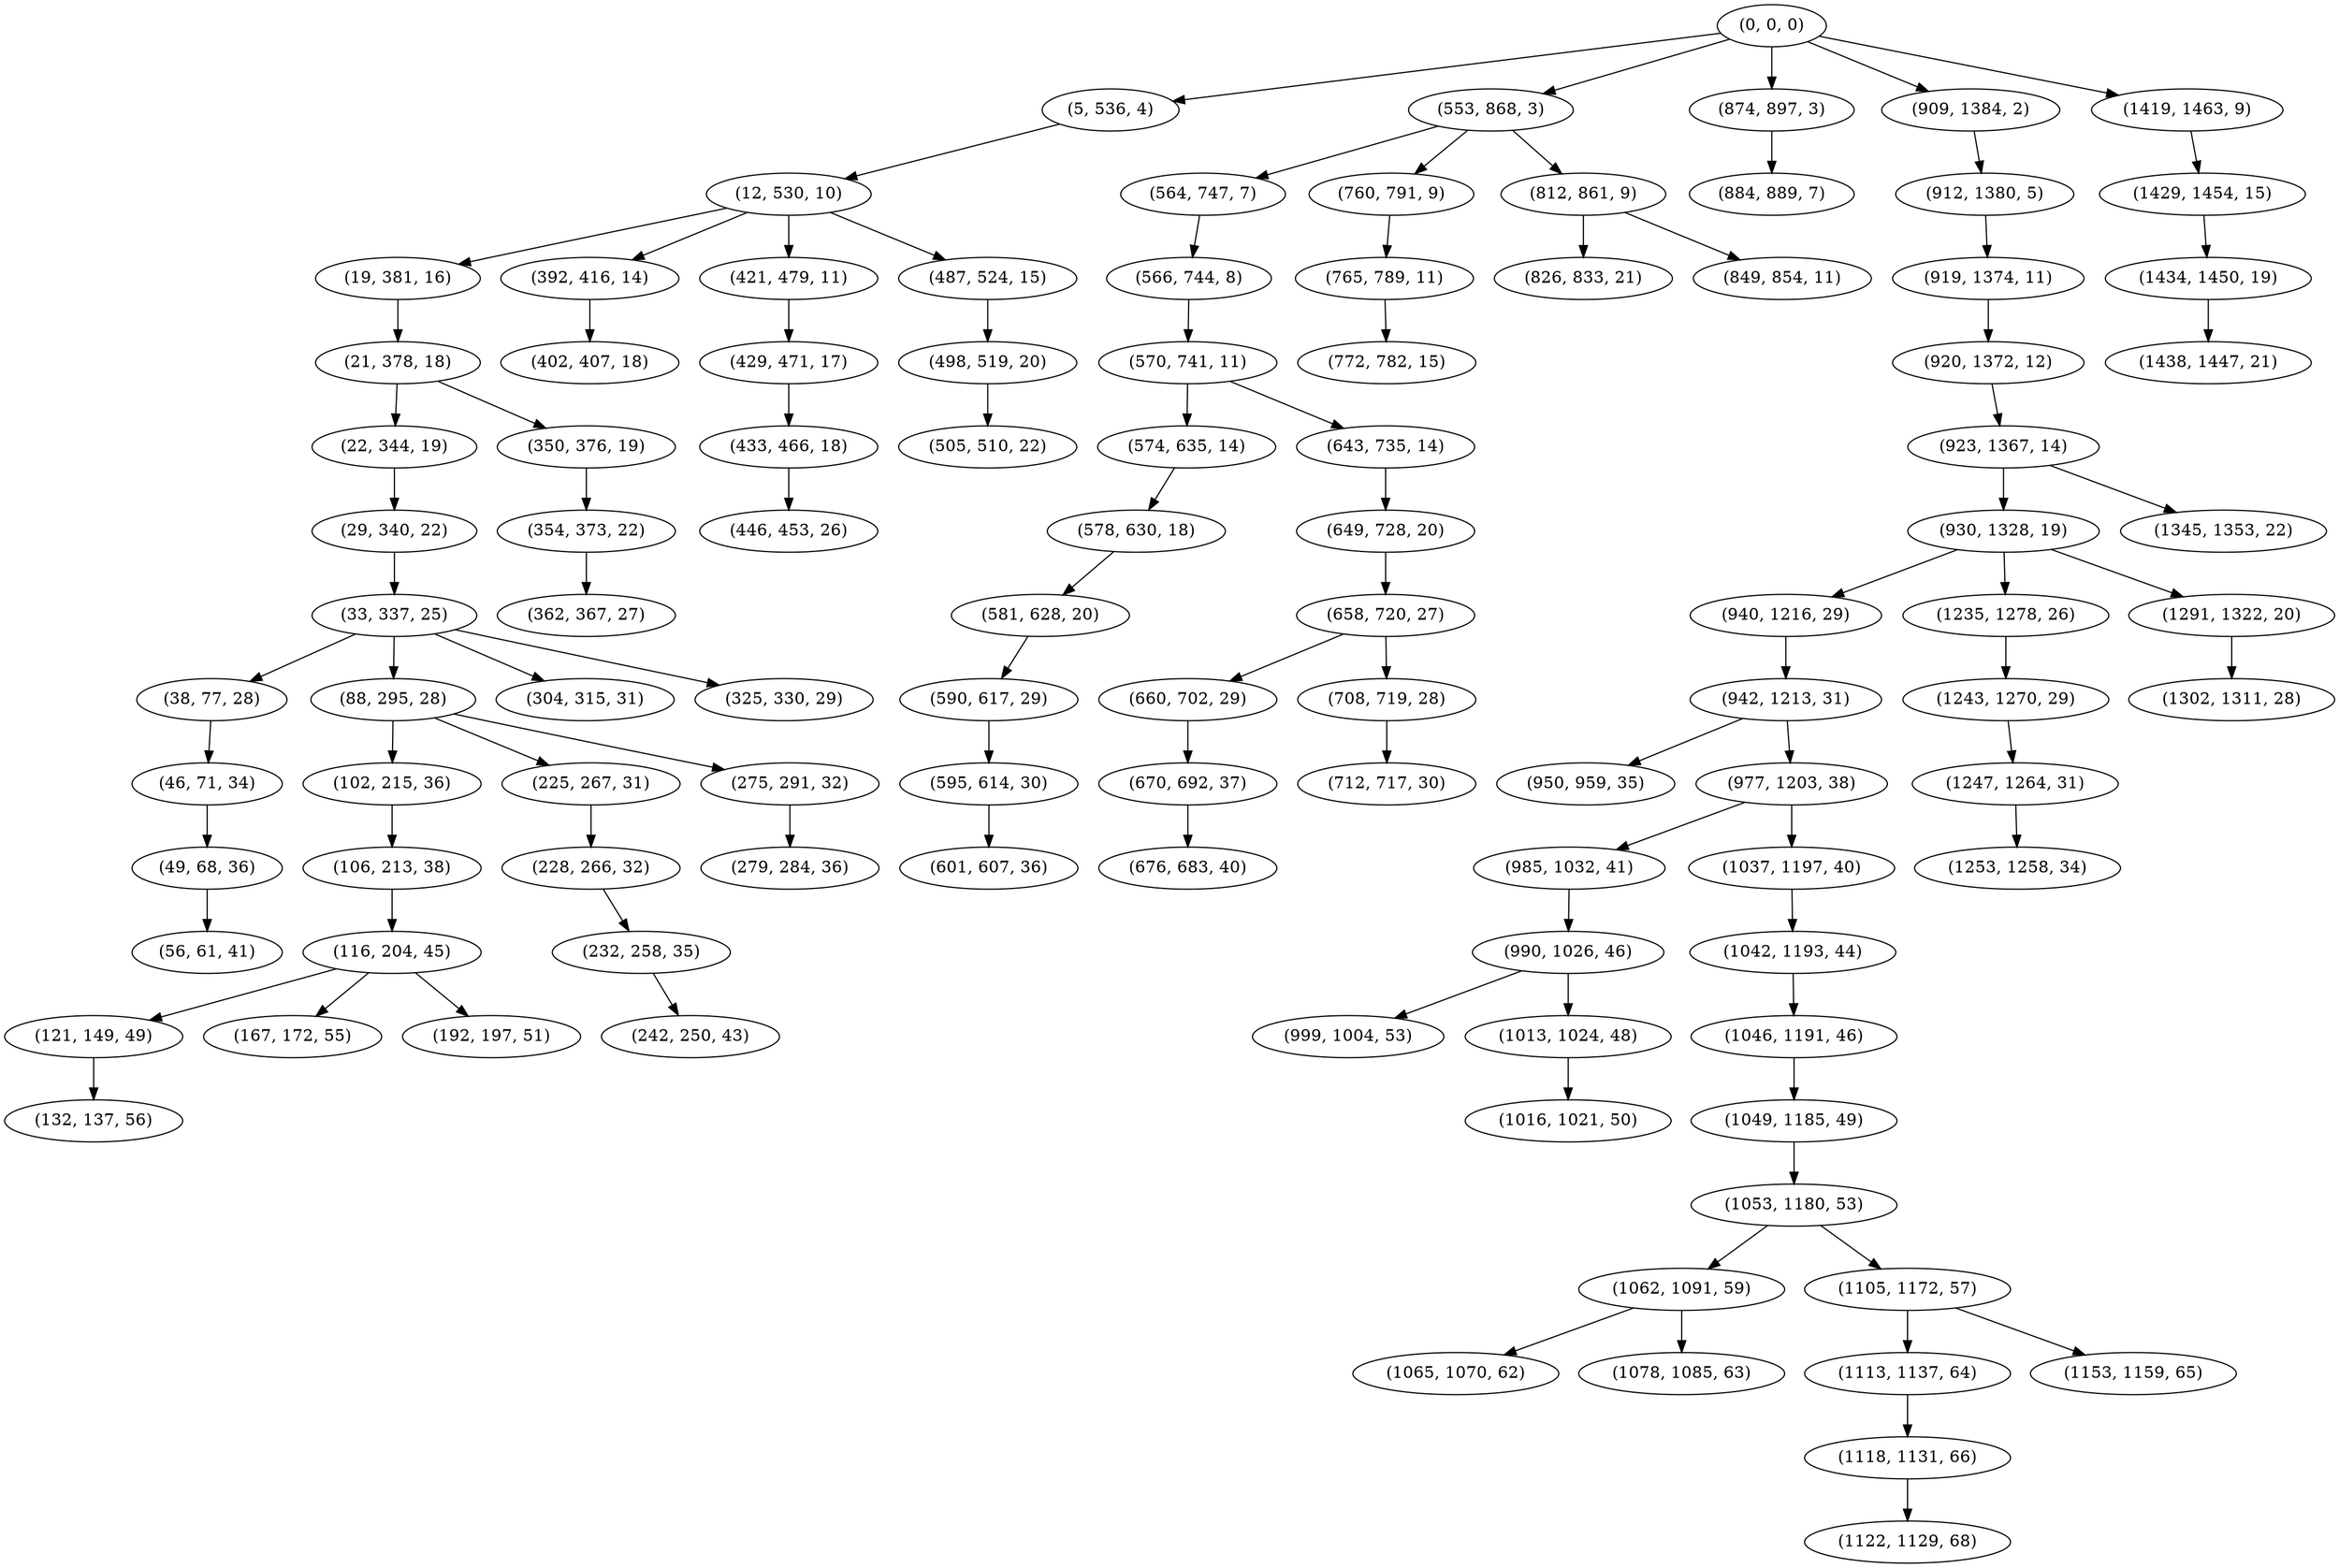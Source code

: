 digraph tree {
    "(0, 0, 0)";
    "(5, 536, 4)";
    "(12, 530, 10)";
    "(19, 381, 16)";
    "(21, 378, 18)";
    "(22, 344, 19)";
    "(29, 340, 22)";
    "(33, 337, 25)";
    "(38, 77, 28)";
    "(46, 71, 34)";
    "(49, 68, 36)";
    "(56, 61, 41)";
    "(88, 295, 28)";
    "(102, 215, 36)";
    "(106, 213, 38)";
    "(116, 204, 45)";
    "(121, 149, 49)";
    "(132, 137, 56)";
    "(167, 172, 55)";
    "(192, 197, 51)";
    "(225, 267, 31)";
    "(228, 266, 32)";
    "(232, 258, 35)";
    "(242, 250, 43)";
    "(275, 291, 32)";
    "(279, 284, 36)";
    "(304, 315, 31)";
    "(325, 330, 29)";
    "(350, 376, 19)";
    "(354, 373, 22)";
    "(362, 367, 27)";
    "(392, 416, 14)";
    "(402, 407, 18)";
    "(421, 479, 11)";
    "(429, 471, 17)";
    "(433, 466, 18)";
    "(446, 453, 26)";
    "(487, 524, 15)";
    "(498, 519, 20)";
    "(505, 510, 22)";
    "(553, 868, 3)";
    "(564, 747, 7)";
    "(566, 744, 8)";
    "(570, 741, 11)";
    "(574, 635, 14)";
    "(578, 630, 18)";
    "(581, 628, 20)";
    "(590, 617, 29)";
    "(595, 614, 30)";
    "(601, 607, 36)";
    "(643, 735, 14)";
    "(649, 728, 20)";
    "(658, 720, 27)";
    "(660, 702, 29)";
    "(670, 692, 37)";
    "(676, 683, 40)";
    "(708, 719, 28)";
    "(712, 717, 30)";
    "(760, 791, 9)";
    "(765, 789, 11)";
    "(772, 782, 15)";
    "(812, 861, 9)";
    "(826, 833, 21)";
    "(849, 854, 11)";
    "(874, 897, 3)";
    "(884, 889, 7)";
    "(909, 1384, 2)";
    "(912, 1380, 5)";
    "(919, 1374, 11)";
    "(920, 1372, 12)";
    "(923, 1367, 14)";
    "(930, 1328, 19)";
    "(940, 1216, 29)";
    "(942, 1213, 31)";
    "(950, 959, 35)";
    "(977, 1203, 38)";
    "(985, 1032, 41)";
    "(990, 1026, 46)";
    "(999, 1004, 53)";
    "(1013, 1024, 48)";
    "(1016, 1021, 50)";
    "(1037, 1197, 40)";
    "(1042, 1193, 44)";
    "(1046, 1191, 46)";
    "(1049, 1185, 49)";
    "(1053, 1180, 53)";
    "(1062, 1091, 59)";
    "(1065, 1070, 62)";
    "(1078, 1085, 63)";
    "(1105, 1172, 57)";
    "(1113, 1137, 64)";
    "(1118, 1131, 66)";
    "(1122, 1129, 68)";
    "(1153, 1159, 65)";
    "(1235, 1278, 26)";
    "(1243, 1270, 29)";
    "(1247, 1264, 31)";
    "(1253, 1258, 34)";
    "(1291, 1322, 20)";
    "(1302, 1311, 28)";
    "(1345, 1353, 22)";
    "(1419, 1463, 9)";
    "(1429, 1454, 15)";
    "(1434, 1450, 19)";
    "(1438, 1447, 21)";
    "(0, 0, 0)" -> "(5, 536, 4)";
    "(0, 0, 0)" -> "(553, 868, 3)";
    "(0, 0, 0)" -> "(874, 897, 3)";
    "(0, 0, 0)" -> "(909, 1384, 2)";
    "(0, 0, 0)" -> "(1419, 1463, 9)";
    "(5, 536, 4)" -> "(12, 530, 10)";
    "(12, 530, 10)" -> "(19, 381, 16)";
    "(12, 530, 10)" -> "(392, 416, 14)";
    "(12, 530, 10)" -> "(421, 479, 11)";
    "(12, 530, 10)" -> "(487, 524, 15)";
    "(19, 381, 16)" -> "(21, 378, 18)";
    "(21, 378, 18)" -> "(22, 344, 19)";
    "(21, 378, 18)" -> "(350, 376, 19)";
    "(22, 344, 19)" -> "(29, 340, 22)";
    "(29, 340, 22)" -> "(33, 337, 25)";
    "(33, 337, 25)" -> "(38, 77, 28)";
    "(33, 337, 25)" -> "(88, 295, 28)";
    "(33, 337, 25)" -> "(304, 315, 31)";
    "(33, 337, 25)" -> "(325, 330, 29)";
    "(38, 77, 28)" -> "(46, 71, 34)";
    "(46, 71, 34)" -> "(49, 68, 36)";
    "(49, 68, 36)" -> "(56, 61, 41)";
    "(88, 295, 28)" -> "(102, 215, 36)";
    "(88, 295, 28)" -> "(225, 267, 31)";
    "(88, 295, 28)" -> "(275, 291, 32)";
    "(102, 215, 36)" -> "(106, 213, 38)";
    "(106, 213, 38)" -> "(116, 204, 45)";
    "(116, 204, 45)" -> "(121, 149, 49)";
    "(116, 204, 45)" -> "(167, 172, 55)";
    "(116, 204, 45)" -> "(192, 197, 51)";
    "(121, 149, 49)" -> "(132, 137, 56)";
    "(225, 267, 31)" -> "(228, 266, 32)";
    "(228, 266, 32)" -> "(232, 258, 35)";
    "(232, 258, 35)" -> "(242, 250, 43)";
    "(275, 291, 32)" -> "(279, 284, 36)";
    "(350, 376, 19)" -> "(354, 373, 22)";
    "(354, 373, 22)" -> "(362, 367, 27)";
    "(392, 416, 14)" -> "(402, 407, 18)";
    "(421, 479, 11)" -> "(429, 471, 17)";
    "(429, 471, 17)" -> "(433, 466, 18)";
    "(433, 466, 18)" -> "(446, 453, 26)";
    "(487, 524, 15)" -> "(498, 519, 20)";
    "(498, 519, 20)" -> "(505, 510, 22)";
    "(553, 868, 3)" -> "(564, 747, 7)";
    "(553, 868, 3)" -> "(760, 791, 9)";
    "(553, 868, 3)" -> "(812, 861, 9)";
    "(564, 747, 7)" -> "(566, 744, 8)";
    "(566, 744, 8)" -> "(570, 741, 11)";
    "(570, 741, 11)" -> "(574, 635, 14)";
    "(570, 741, 11)" -> "(643, 735, 14)";
    "(574, 635, 14)" -> "(578, 630, 18)";
    "(578, 630, 18)" -> "(581, 628, 20)";
    "(581, 628, 20)" -> "(590, 617, 29)";
    "(590, 617, 29)" -> "(595, 614, 30)";
    "(595, 614, 30)" -> "(601, 607, 36)";
    "(643, 735, 14)" -> "(649, 728, 20)";
    "(649, 728, 20)" -> "(658, 720, 27)";
    "(658, 720, 27)" -> "(660, 702, 29)";
    "(658, 720, 27)" -> "(708, 719, 28)";
    "(660, 702, 29)" -> "(670, 692, 37)";
    "(670, 692, 37)" -> "(676, 683, 40)";
    "(708, 719, 28)" -> "(712, 717, 30)";
    "(760, 791, 9)" -> "(765, 789, 11)";
    "(765, 789, 11)" -> "(772, 782, 15)";
    "(812, 861, 9)" -> "(826, 833, 21)";
    "(812, 861, 9)" -> "(849, 854, 11)";
    "(874, 897, 3)" -> "(884, 889, 7)";
    "(909, 1384, 2)" -> "(912, 1380, 5)";
    "(912, 1380, 5)" -> "(919, 1374, 11)";
    "(919, 1374, 11)" -> "(920, 1372, 12)";
    "(920, 1372, 12)" -> "(923, 1367, 14)";
    "(923, 1367, 14)" -> "(930, 1328, 19)";
    "(923, 1367, 14)" -> "(1345, 1353, 22)";
    "(930, 1328, 19)" -> "(940, 1216, 29)";
    "(930, 1328, 19)" -> "(1235, 1278, 26)";
    "(930, 1328, 19)" -> "(1291, 1322, 20)";
    "(940, 1216, 29)" -> "(942, 1213, 31)";
    "(942, 1213, 31)" -> "(950, 959, 35)";
    "(942, 1213, 31)" -> "(977, 1203, 38)";
    "(977, 1203, 38)" -> "(985, 1032, 41)";
    "(977, 1203, 38)" -> "(1037, 1197, 40)";
    "(985, 1032, 41)" -> "(990, 1026, 46)";
    "(990, 1026, 46)" -> "(999, 1004, 53)";
    "(990, 1026, 46)" -> "(1013, 1024, 48)";
    "(1013, 1024, 48)" -> "(1016, 1021, 50)";
    "(1037, 1197, 40)" -> "(1042, 1193, 44)";
    "(1042, 1193, 44)" -> "(1046, 1191, 46)";
    "(1046, 1191, 46)" -> "(1049, 1185, 49)";
    "(1049, 1185, 49)" -> "(1053, 1180, 53)";
    "(1053, 1180, 53)" -> "(1062, 1091, 59)";
    "(1053, 1180, 53)" -> "(1105, 1172, 57)";
    "(1062, 1091, 59)" -> "(1065, 1070, 62)";
    "(1062, 1091, 59)" -> "(1078, 1085, 63)";
    "(1105, 1172, 57)" -> "(1113, 1137, 64)";
    "(1105, 1172, 57)" -> "(1153, 1159, 65)";
    "(1113, 1137, 64)" -> "(1118, 1131, 66)";
    "(1118, 1131, 66)" -> "(1122, 1129, 68)";
    "(1235, 1278, 26)" -> "(1243, 1270, 29)";
    "(1243, 1270, 29)" -> "(1247, 1264, 31)";
    "(1247, 1264, 31)" -> "(1253, 1258, 34)";
    "(1291, 1322, 20)" -> "(1302, 1311, 28)";
    "(1419, 1463, 9)" -> "(1429, 1454, 15)";
    "(1429, 1454, 15)" -> "(1434, 1450, 19)";
    "(1434, 1450, 19)" -> "(1438, 1447, 21)";
}
